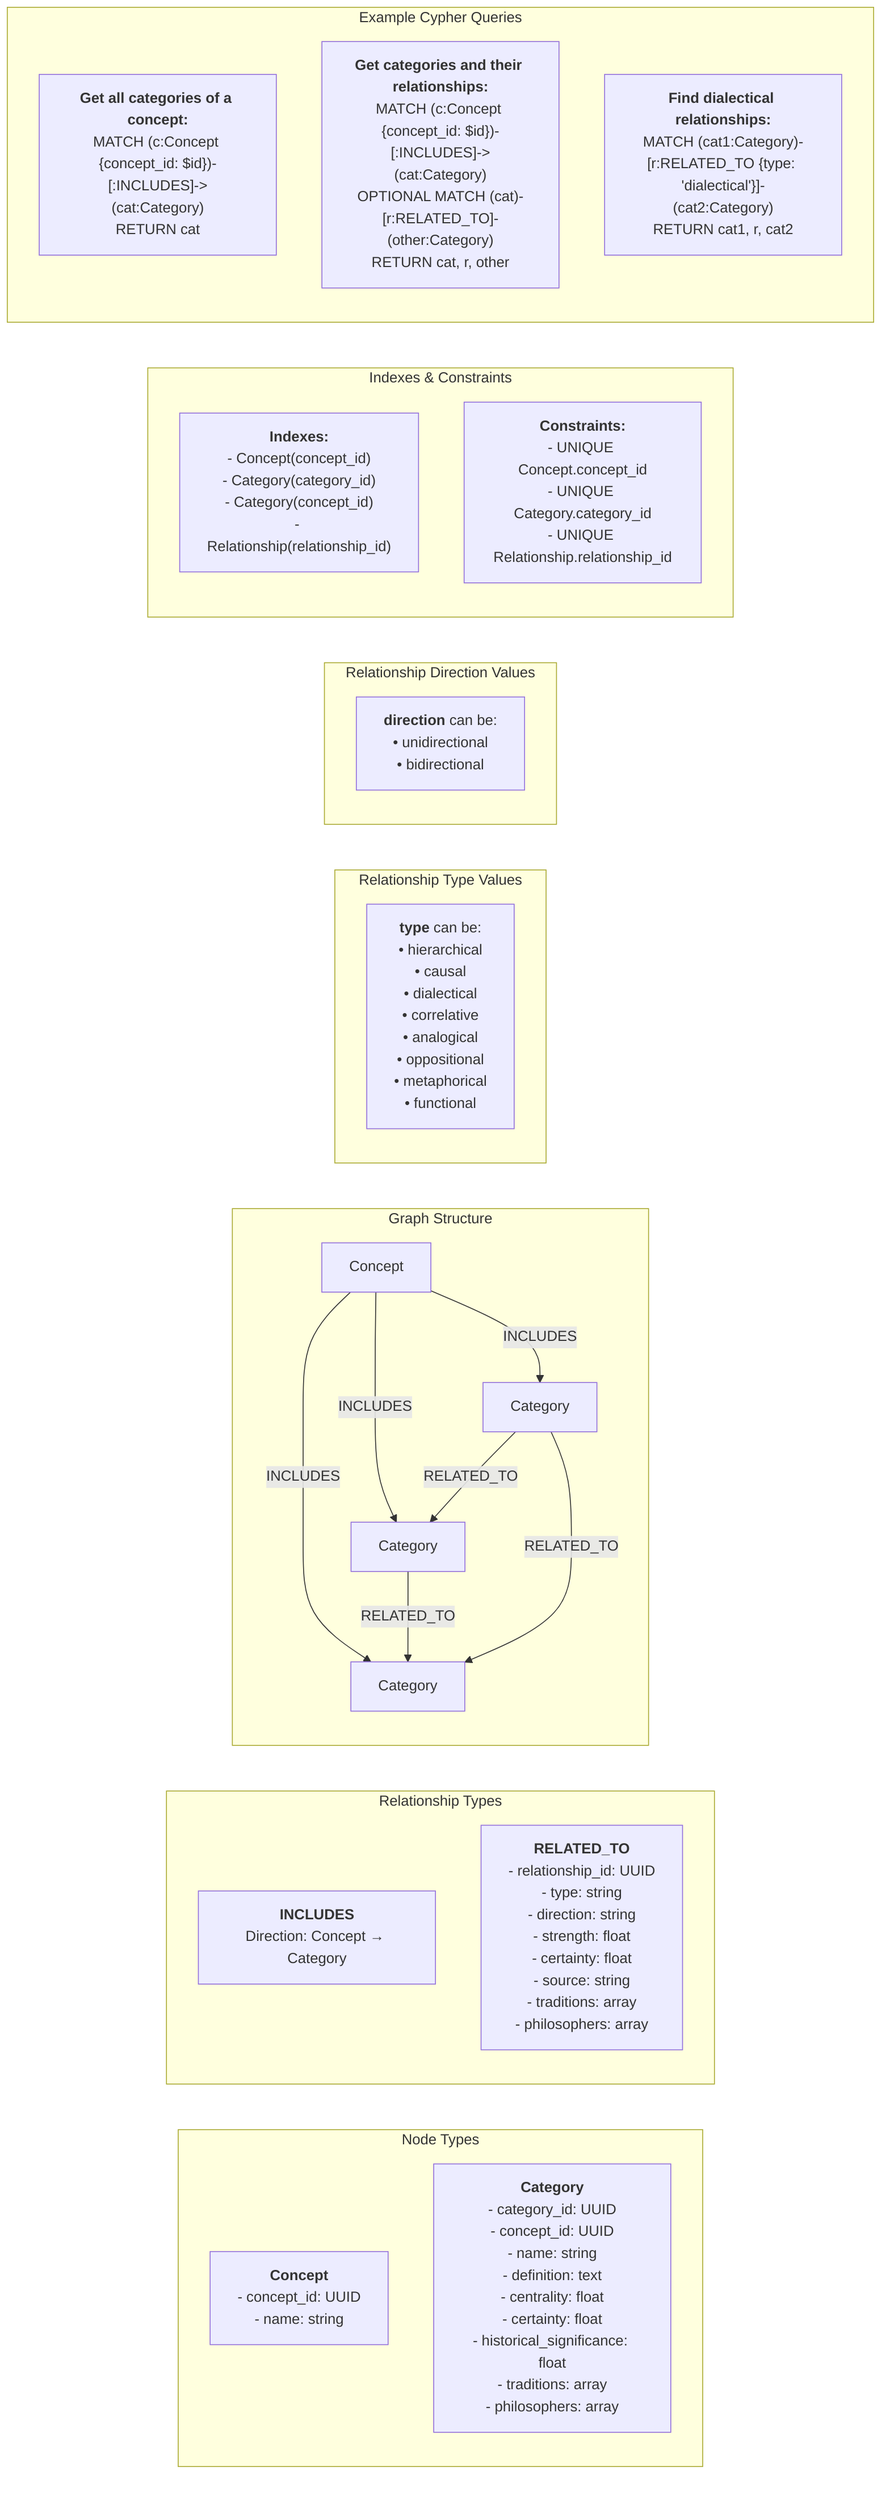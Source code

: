 graph LR
    %% Node types with their properties
    subgraph "Node Types"
        direction TB
        Concept["<b>Concept</b><br/>- concept_id: UUID<br/>- name: string"]
        Category["<b>Category</b><br/>- category_id: UUID<br/>- concept_id: UUID<br/>- name: string<br/>- definition: text<br/>- centrality: float<br/>- certainty: float<br/>- historical_significance: float<br/>- traditions: array<br/>- philosophers: array"]
    end
    
    %% Relationships with properties
    subgraph "Relationship Types"
        direction TB
        INCLUDES["<b>INCLUDES</b><br/>Direction: Concept → Category"]
        RELATED_TO["<b>RELATED_TO</b><br/>- relationship_id: UUID<br/>- type: string<br/>- direction: string<br/>- strength: float<br/>- certainty: float<br/>- source: string<br/>- traditions: array<br/>- philosophers: array"]
    end
    
    %% Actual graph structure
    subgraph "Graph Structure"
        direction TB
        Concept1[Concept] --> |INCLUDES| Category1[Category]
        Concept1 --> |INCLUDES| Category2[Category]
        Concept1 --> |INCLUDES| Category3[Category]
        
        Category1 --> |RELATED_TO| Category2
        Category2 --> |RELATED_TO| Category3
        Category1 --> |RELATED_TO| Category3
    end
    
    %% Relationship types enumeration
    subgraph "Relationship Type Values"
        direction TB
        RT["<b>type</b> can be:<br/>• hierarchical<br/>• causal<br/>• dialectical<br/>• correlative<br/>• analogical<br/>• oppositional<br/>• metaphorical<br/>• functional"]
    end
    
    %% Relationship directions enumeration
    subgraph "Relationship Direction Values"
        direction TB
        RD["<b>direction</b> can be:<br/>• unidirectional<br/>• bidirectional"]
    end
    
    %% Indexes and constraints
    subgraph "Indexes & Constraints"
        direction TB
        INDEXES["<b>Indexes:</b><br/>- Concept(concept_id)<br/>- Category(category_id)<br/>- Category(concept_id)<br/>- Relationship(relationship_id)"]
        CONSTRAINTS["<b>Constraints:</b><br/>- UNIQUE Concept.concept_id<br/>- UNIQUE Category.category_id<br/>- UNIQUE Relationship.relationship_id"]
    end
    
    %% Example queries
    subgraph "Example Cypher Queries"
        direction TB
        Q1["<b>Get all categories of a concept:</b><br/>MATCH (c:Concept {concept_id: $id})-[:INCLUDES]->(cat:Category)<br/>RETURN cat"]
        Q2["<b>Get categories and their relationships:</b><br/>MATCH (c:Concept {concept_id: $id})-[:INCLUDES]->(cat:Category)<br/>OPTIONAL MATCH (cat)-[r:RELATED_TO]-(other:Category)<br/>RETURN cat, r, other"]
        Q3["<b>Find dialectical relationships:</b><br/>MATCH (cat1:Category)-[r:RELATED_TO {type: 'dialectical'}]-(cat2:Category)<br/>RETURN cat1, r, cat2"]
    end